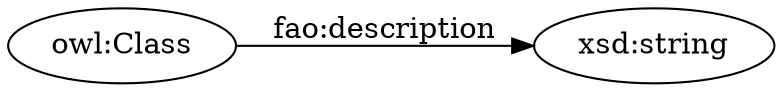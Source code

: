 digraph ar2dtool_diagram { 
rankdir=LR;
size="1501"
	"owl:Class" -> "xsd:string" [ label = "fao:description" ];

}
